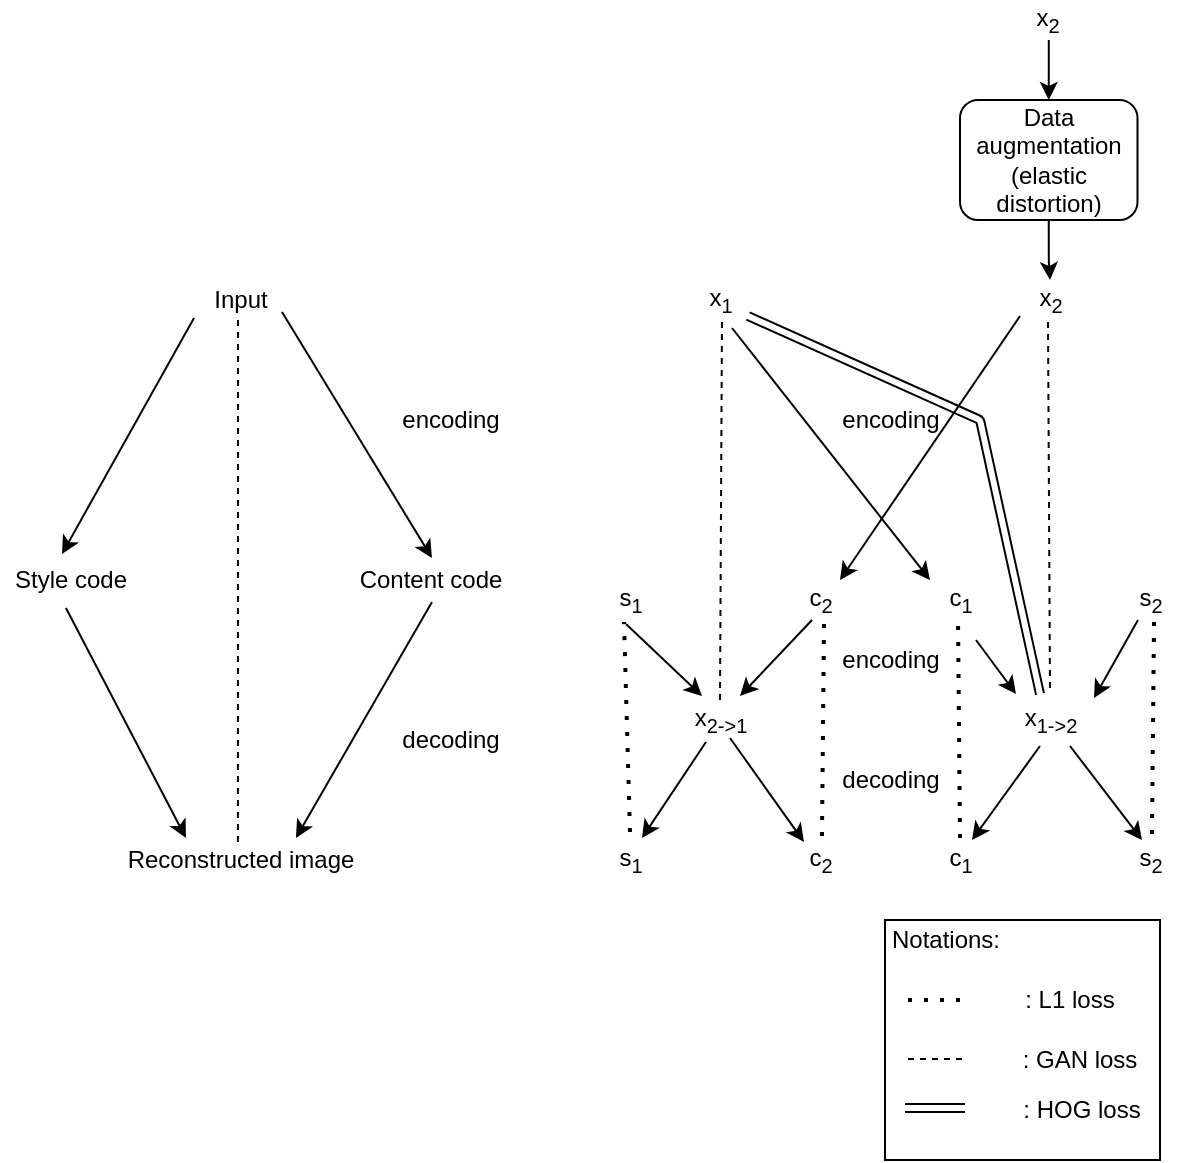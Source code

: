 <mxfile version="14.6.11" type="device"><diagram id="20v_aaBxxH2EKyWwojcy" name="Page-1"><mxGraphModel dx="868" dy="1579" grid="1" gridSize="10" guides="1" tooltips="1" connect="1" arrows="1" fold="1" page="1" pageScale="1" pageWidth="850" pageHeight="1100" math="0" shadow="0"><root><mxCell id="0"/><mxCell id="1" parent="0"/><mxCell id="SUAHi62MsRWjZF7X1JpE-1" value="Input" style="text;html=1;align=center;verticalAlign=middle;resizable=0;points=[];autosize=1;strokeColor=none;" parent="1" vertex="1"><mxGeometry x="140" y="50" width="40" height="20" as="geometry"/></mxCell><mxCell id="SUAHi62MsRWjZF7X1JpE-2" value="Reconstructed image" style="text;html=1;align=center;verticalAlign=middle;resizable=0;points=[];autosize=1;strokeColor=none;" parent="1" vertex="1"><mxGeometry x="95" y="330" width="130" height="20" as="geometry"/></mxCell><mxCell id="SUAHi62MsRWjZF7X1JpE-3" value="" style="endArrow=none;dashed=1;html=1;exitX=0.475;exitY=1;exitDx=0;exitDy=0;exitPerimeter=0;entryX=0.492;entryY=0.05;entryDx=0;entryDy=0;entryPerimeter=0;" parent="1" source="SUAHi62MsRWjZF7X1JpE-1" target="SUAHi62MsRWjZF7X1JpE-2" edge="1"><mxGeometry width="50" height="50" relative="1" as="geometry"><mxPoint x="210" y="270" as="sourcePoint"/><mxPoint x="260" y="220" as="targetPoint"/></mxGeometry></mxCell><mxCell id="SUAHi62MsRWjZF7X1JpE-4" value="Style code" style="text;html=1;align=center;verticalAlign=middle;resizable=0;points=[];autosize=1;strokeColor=none;" parent="1" vertex="1"><mxGeometry x="40" y="190" width="70" height="20" as="geometry"/></mxCell><mxCell id="SUAHi62MsRWjZF7X1JpE-5" value="Content code" style="text;html=1;align=center;verticalAlign=middle;resizable=0;points=[];autosize=1;strokeColor=none;" parent="1" vertex="1"><mxGeometry x="210" y="190" width="90" height="20" as="geometry"/></mxCell><mxCell id="SUAHi62MsRWjZF7X1JpE-6" value="" style="endArrow=classic;html=1;exitX=-0.075;exitY=0.95;exitDx=0;exitDy=0;exitPerimeter=0;entryX=0.443;entryY=-0.15;entryDx=0;entryDy=0;entryPerimeter=0;" parent="1" source="SUAHi62MsRWjZF7X1JpE-1" target="SUAHi62MsRWjZF7X1JpE-4" edge="1"><mxGeometry width="50" height="50" relative="1" as="geometry"><mxPoint x="210" y="270" as="sourcePoint"/><mxPoint x="260" y="220" as="targetPoint"/></mxGeometry></mxCell><mxCell id="SUAHi62MsRWjZF7X1JpE-7" value="" style="endArrow=classic;html=1;exitX=1.025;exitY=0.8;exitDx=0;exitDy=0;exitPerimeter=0;entryX=0.511;entryY=-0.05;entryDx=0;entryDy=0;entryPerimeter=0;" parent="1" source="SUAHi62MsRWjZF7X1JpE-1" target="SUAHi62MsRWjZF7X1JpE-5" edge="1"><mxGeometry width="50" height="50" relative="1" as="geometry"><mxPoint x="210" y="270" as="sourcePoint"/><mxPoint x="260" y="220" as="targetPoint"/></mxGeometry></mxCell><mxCell id="SUAHi62MsRWjZF7X1JpE-8" value="" style="endArrow=classic;html=1;exitX=0.471;exitY=1.2;exitDx=0;exitDy=0;exitPerimeter=0;entryX=0.292;entryY=-0.05;entryDx=0;entryDy=0;entryPerimeter=0;" parent="1" source="SUAHi62MsRWjZF7X1JpE-4" target="SUAHi62MsRWjZF7X1JpE-2" edge="1"><mxGeometry width="50" height="50" relative="1" as="geometry"><mxPoint x="210" y="270" as="sourcePoint"/><mxPoint x="260" y="220" as="targetPoint"/></mxGeometry></mxCell><mxCell id="SUAHi62MsRWjZF7X1JpE-9" value="" style="endArrow=classic;html=1;exitX=0.511;exitY=1.05;exitDx=0;exitDy=0;exitPerimeter=0;entryX=0.715;entryY=-0.05;entryDx=0;entryDy=0;entryPerimeter=0;" parent="1" source="SUAHi62MsRWjZF7X1JpE-5" target="SUAHi62MsRWjZF7X1JpE-2" edge="1"><mxGeometry width="50" height="50" relative="1" as="geometry"><mxPoint x="210" y="270" as="sourcePoint"/><mxPoint x="260" y="220" as="targetPoint"/></mxGeometry></mxCell><mxCell id="SUAHi62MsRWjZF7X1JpE-10" value="x&lt;sub&gt;1&lt;/sub&gt;" style="text;html=1;align=center;verticalAlign=middle;resizable=0;points=[];autosize=1;strokeColor=none;" parent="1" vertex="1"><mxGeometry x="385" y="50" width="30" height="20" as="geometry"/></mxCell><mxCell id="SUAHi62MsRWjZF7X1JpE-11" value="s&lt;sub&gt;1&lt;/sub&gt;" style="text;html=1;align=center;verticalAlign=middle;resizable=0;points=[];autosize=1;strokeColor=none;" parent="1" vertex="1"><mxGeometry x="340" y="200" width="30" height="20" as="geometry"/></mxCell><mxCell id="SUAHi62MsRWjZF7X1JpE-12" value="c&lt;sub&gt;2&lt;/sub&gt;" style="text;html=1;align=center;verticalAlign=middle;resizable=0;points=[];autosize=1;strokeColor=none;" parent="1" vertex="1"><mxGeometry x="435" y="200" width="30" height="20" as="geometry"/></mxCell><mxCell id="SUAHi62MsRWjZF7X1JpE-13" value="x&lt;sub&gt;2-&amp;gt;1&lt;/sub&gt;" style="text;html=1;align=center;verticalAlign=middle;resizable=0;points=[];autosize=1;strokeColor=none;" parent="1" vertex="1"><mxGeometry x="380" y="260" width="40" height="20" as="geometry"/></mxCell><mxCell id="SUAHi62MsRWjZF7X1JpE-14" value="s&lt;sub&gt;1&lt;/sub&gt;" style="text;html=1;align=center;verticalAlign=middle;resizable=0;points=[];autosize=1;strokeColor=none;" parent="1" vertex="1"><mxGeometry x="340" y="330" width="30" height="20" as="geometry"/></mxCell><mxCell id="SUAHi62MsRWjZF7X1JpE-15" value="c&lt;sub&gt;2&lt;/sub&gt;" style="text;html=1;align=center;verticalAlign=middle;resizable=0;points=[];autosize=1;strokeColor=none;" parent="1" vertex="1"><mxGeometry x="435" y="330" width="30" height="20" as="geometry"/></mxCell><mxCell id="SUAHi62MsRWjZF7X1JpE-16" value="x&lt;sub&gt;2&lt;/sub&gt;" style="text;html=1;align=center;verticalAlign=middle;resizable=0;points=[];autosize=1;strokeColor=none;" parent="1" vertex="1"><mxGeometry x="550" y="50" width="30" height="20" as="geometry"/></mxCell><mxCell id="SUAHi62MsRWjZF7X1JpE-17" value="c&lt;sub&gt;1&lt;/sub&gt;" style="text;html=1;align=center;verticalAlign=middle;resizable=0;points=[];autosize=1;strokeColor=none;" parent="1" vertex="1"><mxGeometry x="505" y="200" width="30" height="20" as="geometry"/></mxCell><mxCell id="SUAHi62MsRWjZF7X1JpE-18" value="s&lt;sub&gt;2&lt;/sub&gt;" style="text;html=1;align=center;verticalAlign=middle;resizable=0;points=[];autosize=1;strokeColor=none;" parent="1" vertex="1"><mxGeometry x="600" y="200" width="30" height="20" as="geometry"/></mxCell><mxCell id="SUAHi62MsRWjZF7X1JpE-19" value="x&lt;sub&gt;1-&amp;gt;2&lt;/sub&gt;" style="text;html=1;align=center;verticalAlign=middle;resizable=0;points=[];autosize=1;strokeColor=none;" parent="1" vertex="1"><mxGeometry x="545" y="260" width="40" height="20" as="geometry"/></mxCell><mxCell id="SUAHi62MsRWjZF7X1JpE-20" value="c&lt;sub&gt;1&lt;/sub&gt;" style="text;html=1;align=center;verticalAlign=middle;resizable=0;points=[];autosize=1;strokeColor=none;" parent="1" vertex="1"><mxGeometry x="505" y="330" width="30" height="20" as="geometry"/></mxCell><mxCell id="SUAHi62MsRWjZF7X1JpE-21" value="s&lt;sub&gt;2&lt;/sub&gt;" style="text;html=1;align=center;verticalAlign=middle;resizable=0;points=[];autosize=1;strokeColor=none;" parent="1" vertex="1"><mxGeometry x="600" y="330" width="30" height="20" as="geometry"/></mxCell><mxCell id="SUAHi62MsRWjZF7X1JpE-22" value="" style="endArrow=classic;html=1;exitX=0;exitY=0.9;exitDx=0;exitDy=0;exitPerimeter=0;" parent="1" source="SUAHi62MsRWjZF7X1JpE-16" edge="1"><mxGeometry width="50" height="50" relative="1" as="geometry"><mxPoint x="395" y="270" as="sourcePoint"/><mxPoint x="460" y="200" as="targetPoint"/></mxGeometry></mxCell><mxCell id="SUAHi62MsRWjZF7X1JpE-23" value="" style="endArrow=classic;html=1;exitX=0.367;exitY=1;exitDx=0;exitDy=0;exitPerimeter=0;entryX=0.75;entryY=-0.1;entryDx=0;entryDy=0;entryPerimeter=0;" parent="1" source="SUAHi62MsRWjZF7X1JpE-12" target="SUAHi62MsRWjZF7X1JpE-13" edge="1"><mxGeometry width="50" height="50" relative="1" as="geometry"><mxPoint x="395" y="270" as="sourcePoint"/><mxPoint x="445" y="220" as="targetPoint"/></mxGeometry></mxCell><mxCell id="SUAHi62MsRWjZF7X1JpE-25" value="" style="endArrow=none;dashed=1;html=1;exitX=0.467;exitY=1.05;exitDx=0;exitDy=0;exitPerimeter=0;" parent="1" edge="1" source="SUAHi62MsRWjZF7X1JpE-16"><mxGeometry width="50" height="50" relative="1" as="geometry"><mxPoint x="557" y="71" as="sourcePoint"/><mxPoint x="565" y="256" as="targetPoint"/></mxGeometry></mxCell><mxCell id="SUAHi62MsRWjZF7X1JpE-26" value="" style="endArrow=classic;html=1;exitX=0.433;exitY=1.1;exitDx=0;exitDy=0;exitPerimeter=0;entryX=0.275;entryY=-0.1;entryDx=0;entryDy=0;entryPerimeter=0;" parent="1" source="SUAHi62MsRWjZF7X1JpE-11" target="SUAHi62MsRWjZF7X1JpE-13" edge="1"><mxGeometry width="50" height="50" relative="1" as="geometry"><mxPoint x="456.01" y="220" as="sourcePoint"/><mxPoint x="420" y="258" as="targetPoint"/></mxGeometry></mxCell><mxCell id="SUAHi62MsRWjZF7X1JpE-27" value="" style="endArrow=none;dashed=1;html=1;dashPattern=1 3;strokeWidth=2;entryX=0.567;entryY=1.05;entryDx=0;entryDy=0;entryPerimeter=0;exitX=0.533;exitY=-0.1;exitDx=0;exitDy=0;exitPerimeter=0;" parent="1" source="SUAHi62MsRWjZF7X1JpE-15" target="SUAHi62MsRWjZF7X1JpE-12" edge="1"><mxGeometry width="50" height="50" relative="1" as="geometry"><mxPoint x="455" y="320" as="sourcePoint"/><mxPoint x="445" y="220" as="targetPoint"/></mxGeometry></mxCell><mxCell id="SUAHi62MsRWjZF7X1JpE-28" value="" style="endArrow=none;dashed=1;html=1;dashPattern=1 3;strokeWidth=2;entryX=0.4;entryY=1.05;entryDx=0;entryDy=0;entryPerimeter=0;exitX=0.5;exitY=-0.2;exitDx=0;exitDy=0;exitPerimeter=0;" parent="1" source="SUAHi62MsRWjZF7X1JpE-14" target="SUAHi62MsRWjZF7X1JpE-11" edge="1"><mxGeometry width="50" height="50" relative="1" as="geometry"><mxPoint x="335" y="417" as="sourcePoint"/><mxPoint x="336.02" y="300" as="targetPoint"/></mxGeometry></mxCell><mxCell id="SUAHi62MsRWjZF7X1JpE-29" value="" style="endArrow=classic;html=1;exitX=0.7;exitY=1.2;exitDx=0;exitDy=0;exitPerimeter=0;entryX=0;entryY=0;entryDx=0;entryDy=0;entryPerimeter=0;" parent="1" source="SUAHi62MsRWjZF7X1JpE-10" target="SUAHi62MsRWjZF7X1JpE-17" edge="1"><mxGeometry width="50" height="50" relative="1" as="geometry"><mxPoint x="430" y="69" as="sourcePoint"/><mxPoint x="505" y="170" as="targetPoint"/></mxGeometry></mxCell><mxCell id="SUAHi62MsRWjZF7X1JpE-31" value="" style="endArrow=classic;html=1;entryX=0.075;entryY=-0.15;entryDx=0;entryDy=0;entryPerimeter=0;" parent="1" target="SUAHi62MsRWjZF7X1JpE-19" edge="1"><mxGeometry width="50" height="50" relative="1" as="geometry"><mxPoint x="528" y="230" as="sourcePoint"/><mxPoint x="550" y="250" as="targetPoint"/></mxGeometry></mxCell><mxCell id="SUAHi62MsRWjZF7X1JpE-32" value="" style="endArrow=classic;html=1;exitX=0.3;exitY=1;exitDx=0;exitDy=0;exitPerimeter=0;entryX=1.05;entryY=-0.05;entryDx=0;entryDy=0;entryPerimeter=0;" parent="1" source="SUAHi62MsRWjZF7X1JpE-18" target="SUAHi62MsRWjZF7X1JpE-19" edge="1"><mxGeometry width="50" height="50" relative="1" as="geometry"><mxPoint x="536" y="221" as="sourcePoint"/><mxPoint x="570" y="266" as="targetPoint"/></mxGeometry></mxCell><mxCell id="SUAHi62MsRWjZF7X1JpE-33" value="" style="endArrow=none;dashed=1;html=1;dashPattern=1 3;strokeWidth=2;exitX=0.5;exitY=-0.05;exitDx=0;exitDy=0;exitPerimeter=0;entryX=0.467;entryY=1;entryDx=0;entryDy=0;entryPerimeter=0;" parent="1" source="SUAHi62MsRWjZF7X1JpE-20" target="SUAHi62MsRWjZF7X1JpE-17" edge="1"><mxGeometry width="50" height="50" relative="1" as="geometry"><mxPoint x="370" y="270" as="sourcePoint"/><mxPoint x="420" y="220" as="targetPoint"/></mxGeometry></mxCell><mxCell id="SUAHi62MsRWjZF7X1JpE-34" value="" style="endArrow=none;dashed=1;html=1;dashPattern=1 3;strokeWidth=2;exitX=0.533;exitY=-0.15;exitDx=0;exitDy=0;exitPerimeter=0;entryX=0.567;entryY=1.05;entryDx=0;entryDy=0;entryPerimeter=0;" parent="1" source="SUAHi62MsRWjZF7X1JpE-21" target="SUAHi62MsRWjZF7X1JpE-18" edge="1"><mxGeometry width="50" height="50" relative="1" as="geometry"><mxPoint x="370" y="270" as="sourcePoint"/><mxPoint x="640" y="230" as="targetPoint"/></mxGeometry></mxCell><mxCell id="SUAHi62MsRWjZF7X1JpE-35" value="" style="endArrow=classic;html=1;exitX=0.325;exitY=1.05;exitDx=0;exitDy=0;exitPerimeter=0;entryX=0.7;entryY=-0.05;entryDx=0;entryDy=0;entryPerimeter=0;" parent="1" source="SUAHi62MsRWjZF7X1JpE-13" target="SUAHi62MsRWjZF7X1JpE-14" edge="1"><mxGeometry width="50" height="50" relative="1" as="geometry"><mxPoint x="370" y="270" as="sourcePoint"/><mxPoint x="420" y="220" as="targetPoint"/></mxGeometry></mxCell><mxCell id="SUAHi62MsRWjZF7X1JpE-36" value="" style="endArrow=classic;html=1;exitX=0.625;exitY=0.95;exitDx=0;exitDy=0;exitPerimeter=0;entryX=0.233;entryY=0.05;entryDx=0;entryDy=0;entryPerimeter=0;" parent="1" source="SUAHi62MsRWjZF7X1JpE-13" target="SUAHi62MsRWjZF7X1JpE-15" edge="1"><mxGeometry width="50" height="50" relative="1" as="geometry"><mxPoint x="370" y="270" as="sourcePoint"/><mxPoint x="420" y="220" as="targetPoint"/></mxGeometry></mxCell><mxCell id="SUAHi62MsRWjZF7X1JpE-37" value="" style="endArrow=classic;html=1;entryX=0.7;entryY=0;entryDx=0;entryDy=0;entryPerimeter=0;" parent="1" target="SUAHi62MsRWjZF7X1JpE-20" edge="1"><mxGeometry width="50" height="50" relative="1" as="geometry"><mxPoint x="560" y="283" as="sourcePoint"/><mxPoint x="420" y="220" as="targetPoint"/></mxGeometry></mxCell><mxCell id="SUAHi62MsRWjZF7X1JpE-38" value="" style="endArrow=classic;html=1;exitX=0.75;exitY=1.15;exitDx=0;exitDy=0;exitPerimeter=0;entryX=0.367;entryY=0;entryDx=0;entryDy=0;entryPerimeter=0;" parent="1" source="SUAHi62MsRWjZF7X1JpE-19" target="SUAHi62MsRWjZF7X1JpE-21" edge="1"><mxGeometry width="50" height="50" relative="1" as="geometry"><mxPoint x="370" y="270" as="sourcePoint"/><mxPoint x="420" y="220" as="targetPoint"/></mxGeometry></mxCell><mxCell id="SUAHi62MsRWjZF7X1JpE-39" value="encoding" style="text;html=1;align=center;verticalAlign=middle;resizable=0;points=[];autosize=1;strokeColor=none;" parent="1" vertex="1"><mxGeometry x="230" y="110" width="70" height="20" as="geometry"/></mxCell><mxCell id="SUAHi62MsRWjZF7X1JpE-40" value="decoding" style="text;html=1;align=center;verticalAlign=middle;resizable=0;points=[];autosize=1;strokeColor=none;" parent="1" vertex="1"><mxGeometry x="230" y="270" width="70" height="20" as="geometry"/></mxCell><mxCell id="SUAHi62MsRWjZF7X1JpE-41" value="encoding" style="text;html=1;align=center;verticalAlign=middle;resizable=0;points=[];autosize=1;strokeColor=none;" parent="1" vertex="1"><mxGeometry x="450" y="110" width="70" height="20" as="geometry"/></mxCell><mxCell id="SUAHi62MsRWjZF7X1JpE-42" value="decoding" style="text;html=1;align=center;verticalAlign=middle;resizable=0;points=[];autosize=1;strokeColor=none;" parent="1" vertex="1"><mxGeometry x="450" y="290" width="70" height="20" as="geometry"/></mxCell><mxCell id="SUAHi62MsRWjZF7X1JpE-43" value="encoding" style="text;html=1;align=center;verticalAlign=middle;resizable=0;points=[];autosize=1;strokeColor=none;" parent="1" vertex="1"><mxGeometry x="450" y="230" width="70" height="20" as="geometry"/></mxCell><mxCell id="SUAHi62MsRWjZF7X1JpE-56" value="" style="rounded=0;whiteSpace=wrap;html=1;" parent="1" vertex="1"><mxGeometry x="482.5" y="370" width="137.5" height="120" as="geometry"/></mxCell><mxCell id="SUAHi62MsRWjZF7X1JpE-57" value="Notations:" style="text;html=1;strokeColor=none;fillColor=none;align=center;verticalAlign=middle;whiteSpace=wrap;rounded=0;" parent="1" vertex="1"><mxGeometry x="492.5" y="370" width="40" height="20" as="geometry"/></mxCell><mxCell id="SUAHi62MsRWjZF7X1JpE-58" value="" style="endArrow=none;dashed=1;html=1;dashPattern=1 3;strokeWidth=2;" parent="1" edge="1"><mxGeometry width="50" height="50" relative="1" as="geometry"><mxPoint x="520" y="410" as="sourcePoint"/><mxPoint x="490" y="410" as="targetPoint"/></mxGeometry></mxCell><mxCell id="SUAHi62MsRWjZF7X1JpE-59" value=": L1 loss" style="text;html=1;strokeColor=none;fillColor=none;align=center;verticalAlign=middle;whiteSpace=wrap;rounded=0;" parent="1" vertex="1"><mxGeometry x="540" y="400" width="70" height="20" as="geometry"/></mxCell><mxCell id="SUAHi62MsRWjZF7X1JpE-64" value=": GAN loss" style="text;html=1;strokeColor=none;fillColor=none;align=center;verticalAlign=middle;whiteSpace=wrap;rounded=0;" parent="1" vertex="1"><mxGeometry x="545" y="430" width="70" height="20" as="geometry"/></mxCell><mxCell id="SUAHi62MsRWjZF7X1JpE-65" value="" style="endArrow=none;dashed=1;html=1;" parent="1" edge="1"><mxGeometry width="50" height="50" relative="1" as="geometry"><mxPoint x="494" y="439.5" as="sourcePoint"/><mxPoint x="524" y="439.5" as="targetPoint"/></mxGeometry></mxCell><mxCell id="yi5AEDTeIo9QRRyPddxU-7" style="edgeStyle=orthogonalEdgeStyle;rounded=0;orthogonalLoop=1;jettySize=auto;html=1;exitX=0.5;exitY=1;exitDx=0;exitDy=0;" parent="1" source="yi5AEDTeIo9QRRyPddxU-1" target="SUAHi62MsRWjZF7X1JpE-16" edge="1"><mxGeometry relative="1" as="geometry"/></mxCell><mxCell id="yi5AEDTeIo9QRRyPddxU-1" value="&lt;div&gt;Data augmentation (elastic distortion)&lt;br&gt;&lt;/div&gt;" style="rounded=1;whiteSpace=wrap;html=1;" parent="1" vertex="1"><mxGeometry x="520" y="-40" width="88.75" height="60" as="geometry"/></mxCell><mxCell id="yi5AEDTeIo9QRRyPddxU-4" value="" style="endArrow=none;dashed=1;html=1;entryX=0.533;entryY=1;entryDx=0;entryDy=0;entryPerimeter=0;" parent="1" target="SUAHi62MsRWjZF7X1JpE-10" edge="1"><mxGeometry width="50" height="50" relative="1" as="geometry"><mxPoint x="400" y="260" as="sourcePoint"/><mxPoint x="400" y="200" as="targetPoint"/></mxGeometry></mxCell><mxCell id="yi5AEDTeIo9QRRyPddxU-6" style="edgeStyle=orthogonalEdgeStyle;rounded=0;orthogonalLoop=1;jettySize=auto;html=1;entryX=0.5;entryY=0;entryDx=0;entryDy=0;" parent="1" source="yi5AEDTeIo9QRRyPddxU-5" target="yi5AEDTeIo9QRRyPddxU-1" edge="1"><mxGeometry relative="1" as="geometry"/></mxCell><mxCell id="yi5AEDTeIo9QRRyPddxU-5" value="x&lt;sub&gt;2&lt;/sub&gt;" style="text;html=1;strokeColor=none;fillColor=none;align=center;verticalAlign=middle;whiteSpace=wrap;rounded=0;" parent="1" vertex="1"><mxGeometry x="544.38" y="-90" width="40" height="20" as="geometry"/></mxCell><mxCell id="_rw73gSajy23zoUhPQBl-11" value="" style="shape=link;html=1;exitX=0.967;exitY=0.9;exitDx=0;exitDy=0;exitPerimeter=0;" parent="1" source="SUAHi62MsRWjZF7X1JpE-10" edge="1"><mxGeometry width="100" relative="1" as="geometry"><mxPoint x="430" y="70" as="sourcePoint"/><mxPoint x="560" y="257" as="targetPoint"/><Array as="points"><mxPoint x="530" y="120"/></Array></mxGeometry></mxCell><mxCell id="_rw73gSajy23zoUhPQBl-12" value="" style="shape=link;html=1;" parent="1" edge="1"><mxGeometry width="100" relative="1" as="geometry"><mxPoint x="492.5" y="464" as="sourcePoint"/><mxPoint x="522.5" y="464" as="targetPoint"/></mxGeometry></mxCell><mxCell id="_rw73gSajy23zoUhPQBl-13" value=": HOG loss" style="text;html=1;strokeColor=none;fillColor=none;align=center;verticalAlign=middle;whiteSpace=wrap;rounded=0;" parent="1" vertex="1"><mxGeometry x="541" y="455" width="80" height="20" as="geometry"/></mxCell></root></mxGraphModel></diagram></mxfile>